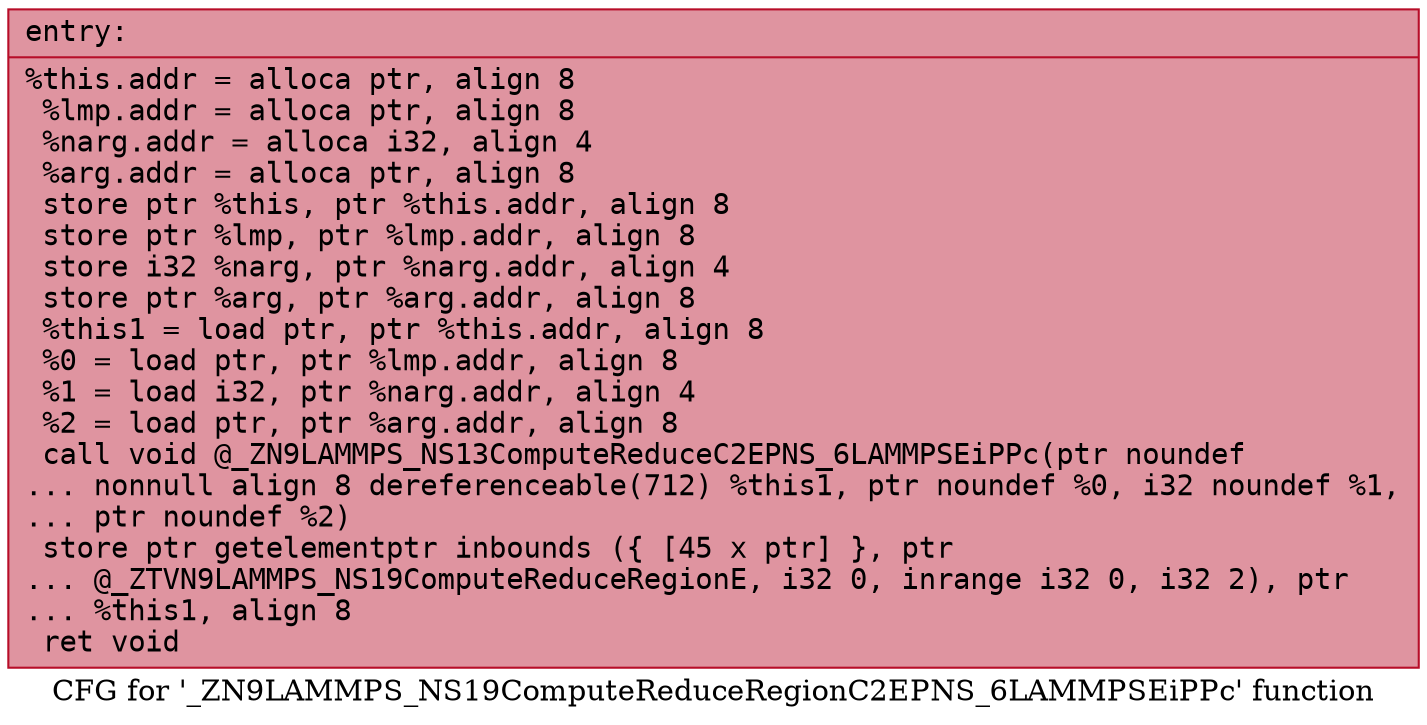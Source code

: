 digraph "CFG for '_ZN9LAMMPS_NS19ComputeReduceRegionC2EPNS_6LAMMPSEiPPc' function" {
	label="CFG for '_ZN9LAMMPS_NS19ComputeReduceRegionC2EPNS_6LAMMPSEiPPc' function";

	Node0x55c707979a00 [shape=record,color="#b70d28ff", style=filled, fillcolor="#b70d2870" fontname="Courier",label="{entry:\l|  %this.addr = alloca ptr, align 8\l  %lmp.addr = alloca ptr, align 8\l  %narg.addr = alloca i32, align 4\l  %arg.addr = alloca ptr, align 8\l  store ptr %this, ptr %this.addr, align 8\l  store ptr %lmp, ptr %lmp.addr, align 8\l  store i32 %narg, ptr %narg.addr, align 4\l  store ptr %arg, ptr %arg.addr, align 8\l  %this1 = load ptr, ptr %this.addr, align 8\l  %0 = load ptr, ptr %lmp.addr, align 8\l  %1 = load i32, ptr %narg.addr, align 4\l  %2 = load ptr, ptr %arg.addr, align 8\l  call void @_ZN9LAMMPS_NS13ComputeReduceC2EPNS_6LAMMPSEiPPc(ptr noundef\l... nonnull align 8 dereferenceable(712) %this1, ptr noundef %0, i32 noundef %1,\l... ptr noundef %2)\l  store ptr getelementptr inbounds (\{ [45 x ptr] \}, ptr\l... @_ZTVN9LAMMPS_NS19ComputeReduceRegionE, i32 0, inrange i32 0, i32 2), ptr\l... %this1, align 8\l  ret void\l}"];
}
